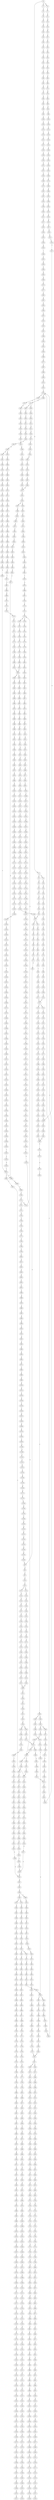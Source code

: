 strict digraph  {
	S0 -> S1 [ label = T ];
	S0 -> S2 [ label = G ];
	S0 -> S3 [ label = A ];
	S1 -> S4 [ label = T ];
	S2 -> S5 [ label = C ];
	S2 -> S6 [ label = T ];
	S3 -> S7 [ label = T ];
	S4 -> S8 [ label = G ];
	S5 -> S9 [ label = G ];
	S6 -> S10 [ label = G ];
	S7 -> S11 [ label = G ];
	S8 -> S12 [ label = G ];
	S9 -> S13 [ label = C ];
	S10 -> S14 [ label = G ];
	S11 -> S15 [ label = G ];
	S12 -> S16 [ label = A ];
	S13 -> S17 [ label = A ];
	S14 -> S18 [ label = C ];
	S15 -> S19 [ label = C ];
	S16 -> S20 [ label = G ];
	S17 -> S21 [ label = G ];
	S18 -> S22 [ label = G ];
	S19 -> S23 [ label = G ];
	S20 -> S24 [ label = A ];
	S21 -> S25 [ label = C ];
	S22 -> S26 [ label = T ];
	S23 -> S27 [ label = C ];
	S24 -> S28 [ label = C ];
	S25 -> S29 [ label = C ];
	S26 -> S30 [ label = C ];
	S27 -> S31 [ label = C ];
	S28 -> S32 [ label = C ];
	S29 -> S33 [ label = G ];
	S30 -> S34 [ label = C ];
	S31 -> S35 [ label = C ];
	S32 -> S36 [ label = C ];
	S33 -> S37 [ label = G ];
	S34 -> S38 [ label = C ];
	S35 -> S39 [ label = C ];
	S36 -> S40 [ label = C ];
	S37 -> S41 [ label = C ];
	S37 -> S42 [ label = T ];
	S38 -> S43 [ label = C ];
	S39 -> S44 [ label = C ];
	S40 -> S45 [ label = C ];
	S41 -> S46 [ label = A ];
	S42 -> S47 [ label = G ];
	S43 -> S48 [ label = A ];
	S44 -> S49 [ label = A ];
	S45 -> S50 [ label = C ];
	S46 -> S51 [ label = C ];
	S47 -> S52 [ label = G ];
	S48 -> S53 [ label = C ];
	S49 -> S54 [ label = C ];
	S50 -> S55 [ label = T ];
	S51 -> S56 [ label = T ];
	S52 -> S57 [ label = A ];
	S53 -> S58 [ label = T ];
	S54 -> S59 [ label = T ];
	S55 -> S60 [ label = T ];
	S56 -> S61 [ label = T ];
	S57 -> S62 [ label = A ];
	S58 -> S63 [ label = T ];
	S59 -> S64 [ label = T ];
	S60 -> S65 [ label = C ];
	S61 -> S66 [ label = C ];
	S62 -> S67 [ label = G ];
	S63 -> S68 [ label = G ];
	S64 -> S69 [ label = T ];
	S65 -> S70 [ label = A ];
	S66 -> S71 [ label = A ];
	S67 -> S72 [ label = A ];
	S68 -> S73 [ label = A ];
	S69 -> S74 [ label = A ];
	S70 -> S75 [ label = G ];
	S71 -> S76 [ label = G ];
	S72 -> S77 [ label = A ];
	S73 -> S78 [ label = G ];
	S74 -> S79 [ label = G ];
	S75 -> S80 [ label = A ];
	S76 -> S81 [ label = C ];
	S77 -> S82 [ label = C ];
	S78 -> S83 [ label = C ];
	S79 -> S84 [ label = C ];
	S80 -> S85 [ label = G ];
	S81 -> S86 [ label = C ];
	S82 -> S87 [ label = G ];
	S83 -> S88 [ label = C ];
	S84 -> S89 [ label = C ];
	S85 -> S90 [ label = G ];
	S86 -> S91 [ label = G ];
	S87 -> S92 [ label = G ];
	S88 -> S93 [ label = G ];
	S89 -> S94 [ label = G ];
	S90 -> S95 [ label = T ];
	S91 -> S96 [ label = C ];
	S92 -> S97 [ label = C ];
	S93 -> S98 [ label = C ];
	S94 -> S99 [ label = T ];
	S95 -> S100 [ label = C ];
	S96 -> S101 [ label = C ];
	S97 -> S102 [ label = A ];
	S98 -> S103 [ label = C ];
	S99 -> S104 [ label = C ];
	S100 -> S105 [ label = C ];
	S101 -> S106 [ label = C ];
	S102 -> S107 [ label = C ];
	S103 -> S108 [ label = C ];
	S104 -> S109 [ label = C ];
	S105 -> S110 [ label = C ];
	S106 -> S111 [ label = C ];
	S107 -> S112 [ label = C ];
	S107 -> S113 [ label = T ];
	S108 -> S114 [ label = C ];
	S109 -> S115 [ label = C ];
	S110 -> S116 [ label = T ];
	S111 -> S117 [ label = T ];
	S112 -> S118 [ label = G ];
	S113 -> S119 [ label = G ];
	S114 -> S117 [ label = T ];
	S115 -> S120 [ label = A ];
	S116 -> S121 [ label = T ];
	S117 -> S122 [ label = T ];
	S117 -> S123 [ label = C ];
	S118 -> S124 [ label = G ];
	S119 -> S125 [ label = G ];
	S120 -> S126 [ label = C ];
	S121 -> S127 [ label = C ];
	S122 -> S128 [ label = C ];
	S123 -> S129 [ label = C ];
	S124 -> S130 [ label = G ];
	S125 -> S131 [ label = G ];
	S126 -> S132 [ label = C ];
	S127 -> S133 [ label = T ];
	S128 -> S134 [ label = A ];
	S129 -> S135 [ label = A ];
	S130 -> S136 [ label = A ];
	S131 -> S137 [ label = A ];
	S132 -> S138 [ label = A ];
	S133 -> S139 [ label = C ];
	S134 -> S140 [ label = C ];
	S135 -> S141 [ label = C ];
	S136 -> S142 [ label = A ];
	S137 -> S143 [ label = A ];
	S138 -> S144 [ label = C ];
	S139 -> S145 [ label = G ];
	S140 -> S146 [ label = G ];
	S141 -> S147 [ label = C ];
	S142 -> S148 [ label = T ];
	S143 -> S149 [ label = C ];
	S144 -> S150 [ label = C ];
	S145 -> S151 [ label = T ];
	S146 -> S152 [ label = C ];
	S147 -> S153 [ label = C ];
	S148 -> S154 [ label = T ];
	S149 -> S155 [ label = T ];
	S150 -> S156 [ label = G ];
	S151 -> S157 [ label = A ];
	S152 -> S158 [ label = T ];
	S153 -> S159 [ label = G ];
	S154 -> S160 [ label = G ];
	S155 -> S161 [ label = G ];
	S156 -> S162 [ label = A ];
	S157 -> S163 [ label = C ];
	S158 -> S164 [ label = C ];
	S159 -> S165 [ label = C ];
	S160 -> S166 [ label = A ];
	S161 -> S167 [ label = G ];
	S162 -> S168 [ label = T ];
	S163 -> S169 [ label = G ];
	S164 -> S170 [ label = C ];
	S165 -> S171 [ label = C ];
	S166 -> S172 [ label = A ];
	S167 -> S173 [ label = A ];
	S168 -> S174 [ label = C ];
	S169 -> S175 [ label = G ];
	S170 -> S176 [ label = G ];
	S171 -> S177 [ label = G ];
	S172 -> S178 [ label = C ];
	S173 -> S179 [ label = C ];
	S174 -> S180 [ label = G ];
	S175 -> S181 [ label = C ];
	S176 -> S182 [ label = G ];
	S177 -> S183 [ label = G ];
	S178 -> S184 [ label = C ];
	S179 -> S185 [ label = C ];
	S180 -> S186 [ label = G ];
	S181 -> S187 [ label = T ];
	S182 -> S188 [ label = T ];
	S183 -> S189 [ label = T ];
	S184 -> S190 [ label = C ];
	S185 -> S191 [ label = C ];
	S186 -> S192 [ label = T ];
	S187 -> S193 [ label = A ];
	S188 -> S194 [ label = T ];
	S189 -> S195 [ label = C ];
	S190 -> S196 [ label = G ];
	S191 -> S197 [ label = G ];
	S192 -> S198 [ label = T ];
	S193 -> S199 [ label = C ];
	S194 -> S200 [ label = G ];
	S195 -> S201 [ label = C ];
	S196 -> S202 [ label = T ];
	S197 -> S203 [ label = T ];
	S198 -> S204 [ label = C ];
	S199 -> S205 [ label = T ];
	S200 -> S206 [ label = C ];
	S201 -> S207 [ label = C ];
	S202 -> S208 [ label = C ];
	S203 -> S209 [ label = C ];
	S204 -> S210 [ label = C ];
	S205 -> S211 [ label = G ];
	S206 -> S212 [ label = A ];
	S207 -> S213 [ label = A ];
	S208 -> S214 [ label = T ];
	S209 -> S215 [ label = T ];
	S210 -> S216 [ label = A ];
	S211 -> S217 [ label = G ];
	S212 -> S218 [ label = C ];
	S213 -> S219 [ label = G ];
	S214 -> S220 [ label = C ];
	S215 -> S221 [ label = C ];
	S216 -> S222 [ label = G ];
	S217 -> S223 [ label = T ];
	S218 -> S224 [ label = T ];
	S219 -> S225 [ label = T ];
	S220 -> S226 [ label = G ];
	S221 -> S226 [ label = G ];
	S222 -> S227 [ label = T ];
	S223 -> S228 [ label = G ];
	S224 -> S229 [ label = G ];
	S225 -> S230 [ label = G ];
	S226 -> S231 [ label = G ];
	S227 -> S232 [ label = G ];
	S228 -> S233 [ label = C ];
	S229 -> S234 [ label = G ];
	S230 -> S235 [ label = G ];
	S231 -> S236 [ label = C ];
	S232 -> S237 [ label = G ];
	S233 -> S238 [ label = T ];
	S234 -> S239 [ label = T ];
	S235 -> S240 [ label = T ];
	S236 -> S241 [ label = A ];
	S237 -> S242 [ label = T ];
	S238 -> S243 [ label = A ];
	S239 -> S244 [ label = C ];
	S240 -> S245 [ label = C ];
	S241 -> S246 [ label = C ];
	S242 -> S247 [ label = C ];
	S243 -> S248 [ label = C ];
	S244 -> S249 [ label = G ];
	S245 -> S250 [ label = G ];
	S246 -> S251 [ label = C ];
	S247 -> S250 [ label = G ];
	S248 -> S252 [ label = T ];
	S249 -> S253 [ label = T ];
	S250 -> S254 [ label = T ];
	S251 -> S255 [ label = G ];
	S252 -> S256 [ label = G ];
	S253 -> S257 [ label = C ];
	S254 -> S258 [ label = C ];
	S255 -> S259 [ label = A ];
	S256 -> S260 [ label = T ];
	S257 -> S261 [ label = C ];
	S258 -> S262 [ label = C ];
	S259 -> S263 [ label = G ];
	S259 -> S264 [ label = A ];
	S260 -> S265 [ label = A ];
	S261 -> S266 [ label = G ];
	S262 -> S266 [ label = G ];
	S263 -> S267 [ label = T ];
	S264 -> S268 [ label = T ];
	S265 -> S269 [ label = A ];
	S266 -> S270 [ label = T ];
	S267 -> S271 [ label = C ];
	S268 -> S272 [ label = G ];
	S269 -> S273 [ label = C ];
	S270 -> S274 [ label = C ];
	S271 -> S275 [ label = C ];
	S272 -> S276 [ label = T ];
	S273 -> S277 [ label = A ];
	S274 -> S278 [ label = A ];
	S275 -> S279 [ label = A ];
	S275 -> S280 [ label = T ];
	S276 -> S281 [ label = A ];
	S277 -> S282 [ label = C ];
	S278 -> S283 [ label = C ];
	S279 -> S284 [ label = G ];
	S280 -> S285 [ label = C ];
	S281 -> S286 [ label = G ];
	S282 -> S287 [ label = A ];
	S283 -> S288 [ label = C ];
	S284 -> S289 [ label = T ];
	S284 -> S290 [ label = C ];
	S285 -> S291 [ label = G ];
	S286 -> S292 [ label = T ];
	S287 -> S293 [ label = C ];
	S288 -> S294 [ label = C ];
	S288 -> S295 [ label = G ];
	S289 -> S296 [ label = A ];
	S290 -> S297 [ label = T ];
	S291 -> S298 [ label = A ];
	S292 -> S299 [ label = T ];
	S293 -> S300 [ label = G ];
	S294 -> S301 [ label = T ];
	S295 -> S302 [ label = A ];
	S296 -> S303 [ label = G ];
	S297 -> S304 [ label = T ];
	S298 -> S305 [ label = A ];
	S299 -> S306 [ label = T ];
	S300 -> S307 [ label = C ];
	S301 -> S308 [ label = G ];
	S302 -> S309 [ label = A ];
	S302 -> S310 [ label = G ];
	S303 -> S311 [ label = G ];
	S304 -> S312 [ label = C ];
	S305 -> S313 [ label = C ];
	S306 -> S314 [ label = C ];
	S307 -> S315 [ label = T ];
	S308 -> S316 [ label = T ];
	S309 -> S317 [ label = T ];
	S310 -> S318 [ label = T ];
	S311 -> S319 [ label = G ];
	S312 -> S320 [ label = A ];
	S313 -> S321 [ label = T ];
	S314 -> S322 [ label = A ];
	S315 -> S323 [ label = C ];
	S316 -> S324 [ label = C ];
	S317 -> S325 [ label = C ];
	S318 -> S326 [ label = C ];
	S319 -> S327 [ label = T ];
	S320 -> S328 [ label = C ];
	S321 -> S329 [ label = T ];
	S322 -> S330 [ label = C ];
	S323 -> S331 [ label = C ];
	S324 -> S332 [ label = C ];
	S325 -> S333 [ label = C ];
	S326 -> S275 [ label = C ];
	S327 -> S334 [ label = C ];
	S328 -> S335 [ label = G ];
	S329 -> S336 [ label = C ];
	S330 -> S337 [ label = T ];
	S331 -> S338 [ label = T ];
	S332 -> S339 [ label = T ];
	S333 -> S340 [ label = T ];
	S334 -> S341 [ label = A ];
	S335 -> S342 [ label = C ];
	S336 -> S343 [ label = A ];
	S337 -> S344 [ label = C ];
	S338 -> S345 [ label = A ];
	S339 -> S346 [ label = T ];
	S340 -> S347 [ label = C ];
	S341 -> S348 [ label = C ];
	S342 -> S349 [ label = C ];
	S343 -> S350 [ label = A ];
	S344 -> S351 [ label = C ];
	S345 -> S352 [ label = G ];
	S346 -> S353 [ label = G ];
	S347 -> S354 [ label = G ];
	S348 -> S355 [ label = T ];
	S349 -> S356 [ label = C ];
	S350 -> S357 [ label = C ];
	S351 -> S358 [ label = T ];
	S352 -> S359 [ label = A ];
	S353 -> S360 [ label = A ];
	S353 -> S361 [ label = T ];
	S354 -> S362 [ label = A ];
	S355 -> S363 [ label = C ];
	S356 -> S364 [ label = T ];
	S357 -> S365 [ label = C ];
	S357 -> S366 [ label = T ];
	S358 -> S367 [ label = T ];
	S359 -> S368 [ label = A ];
	S360 -> S369 [ label = A ];
	S361 -> S370 [ label = A ];
	S362 -> S371 [ label = A ];
	S363 -> S372 [ label = G ];
	S364 -> S373 [ label = T ];
	S365 -> S374 [ label = G ];
	S366 -> S375 [ label = G ];
	S367 -> S376 [ label = T ];
	S368 -> S377 [ label = C ];
	S369 -> S378 [ label = C ];
	S370 -> S379 [ label = G ];
	S371 -> S380 [ label = C ];
	S372 -> S381 [ label = C ];
	S373 -> S382 [ label = C ];
	S374 -> S383 [ label = G ];
	S375 -> S384 [ label = G ];
	S375 -> S385 [ label = C ];
	S376 -> S386 [ label = C ];
	S377 -> S387 [ label = T ];
	S378 -> S388 [ label = T ];
	S379 -> S389 [ label = G ];
	S380 -> S321 [ label = T ];
	S381 -> S390 [ label = T ];
	S382 -> S391 [ label = A ];
	S383 -> S392 [ label = C ];
	S384 -> S393 [ label = C ];
	S385 -> S394 [ label = C ];
	S386 -> S395 [ label = A ];
	S387 -> S396 [ label = T ];
	S388 -> S397 [ label = T ];
	S389 -> S398 [ label = A ];
	S390 -> S399 [ label = T ];
	S391 -> S400 [ label = T ];
	S392 -> S401 [ label = C ];
	S393 -> S402 [ label = C ];
	S394 -> S403 [ label = C ];
	S395 -> S404 [ label = T ];
	S396 -> S405 [ label = C ];
	S397 -> S406 [ label = C ];
	S398 -> S407 [ label = G ];
	S399 -> S408 [ label = C ];
	S400 -> S409 [ label = C ];
	S401 -> S410 [ label = C ];
	S402 -> S411 [ label = C ];
	S403 -> S412 [ label = T ];
	S404 -> S413 [ label = C ];
	S405 -> S414 [ label = A ];
	S406 -> S415 [ label = A ];
	S407 -> S416 [ label = A ];
	S408 -> S417 [ label = A ];
	S409 -> S418 [ label = C ];
	S410 -> S419 [ label = A ];
	S411 -> S420 [ label = A ];
	S412 -> S421 [ label = A ];
	S413 -> S422 [ label = C ];
	S414 -> S423 [ label = A ];
	S415 -> S424 [ label = A ];
	S416 -> S425 [ label = G ];
	S417 -> S426 [ label = T ];
	S418 -> S427 [ label = A ];
	S419 -> S428 [ label = G ];
	S420 -> S429 [ label = G ];
	S421 -> S430 [ label = G ];
	S422 -> S431 [ label = A ];
	S423 -> S357 [ label = C ];
	S424 -> S357 [ label = C ];
	S425 -> S432 [ label = G ];
	S426 -> S433 [ label = C ];
	S427 -> S434 [ label = G ];
	S428 -> S435 [ label = T ];
	S429 -> S436 [ label = G ];
	S430 -> S437 [ label = G ];
	S431 -> S438 [ label = G ];
	S432 -> S439 [ label = T ];
	S433 -> S440 [ label = C ];
	S434 -> S441 [ label = A ];
	S435 -> S442 [ label = T ];
	S436 -> S443 [ label = T ];
	S437 -> S444 [ label = T ];
	S438 -> S441 [ label = A ];
	S439 -> S445 [ label = C ];
	S440 -> S446 [ label = A ];
	S441 -> S447 [ label = A ];
	S442 -> S448 [ label = G ];
	S443 -> S449 [ label = G ];
	S444 -> S450 [ label = G ];
	S445 -> S451 [ label = C ];
	S446 -> S434 [ label = G ];
	S447 -> S452 [ label = C ];
	S448 -> S453 [ label = T ];
	S449 -> S454 [ label = C ];
	S449 -> S455 [ label = G ];
	S450 -> S456 [ label = T ];
	S451 -> S457 [ label = C ];
	S452 -> S458 [ label = C ];
	S453 -> S459 [ label = G ];
	S454 -> S460 [ label = G ];
	S455 -> S461 [ label = G ];
	S456 -> S462 [ label = G ];
	S457 -> S463 [ label = A ];
	S457 -> S464 [ label = G ];
	S458 -> S465 [ label = A ];
	S458 -> S466 [ label = G ];
	S459 -> S467 [ label = C ];
	S460 -> S468 [ label = C ];
	S461 -> S469 [ label = C ];
	S462 -> S470 [ label = C ];
	S463 -> S471 [ label = G ];
	S464 -> S472 [ label = G ];
	S465 -> S473 [ label = G ];
	S465 -> S474 [ label = C ];
	S466 -> S475 [ label = G ];
	S467 -> S476 [ label = G ];
	S468 -> S477 [ label = G ];
	S469 -> S478 [ label = T ];
	S470 -> S479 [ label = G ];
	S471 -> S480 [ label = A ];
	S472 -> S481 [ label = A ];
	S473 -> S482 [ label = A ];
	S474 -> S483 [ label = C ];
	S475 -> S484 [ label = A ];
	S476 -> S485 [ label = T ];
	S477 -> S486 [ label = T ];
	S478 -> S487 [ label = T ];
	S479 -> S488 [ label = T ];
	S480 -> S489 [ label = G ];
	S481 -> S490 [ label = G ];
	S482 -> S491 [ label = C ];
	S483 -> S492 [ label = A ];
	S484 -> S493 [ label = C ];
	S485 -> S494 [ label = C ];
	S486 -> S495 [ label = C ];
	S487 -> S496 [ label = C ];
	S488 -> S497 [ label = C ];
	S489 -> S498 [ label = C ];
	S490 -> S499 [ label = G ];
	S491 -> S500 [ label = T ];
	S492 -> S501 [ label = C ];
	S493 -> S502 [ label = G ];
	S494 -> S503 [ label = G ];
	S495 -> S504 [ label = G ];
	S496 -> S505 [ label = G ];
	S497 -> S506 [ label = G ];
	S498 -> S507 [ label = C ];
	S499 -> S508 [ label = C ];
	S500 -> S509 [ label = C ];
	S501 -> S510 [ label = C ];
	S502 -> S511 [ label = C ];
	S503 -> S512 [ label = A ];
	S504 -> S513 [ label = T ];
	S505 -> S514 [ label = A ];
	S506 -> S512 [ label = A ];
	S507 -> S515 [ label = A ];
	S508 -> S516 [ label = G ];
	S509 -> S517 [ label = C ];
	S510 -> S518 [ label = C ];
	S511 -> S519 [ label = C ];
	S512 -> S520 [ label = A ];
	S513 -> S521 [ label = G ];
	S514 -> S522 [ label = A ];
	S515 -> S523 [ label = C ];
	S516 -> S524 [ label = T ];
	S517 -> S525 [ label = C ];
	S518 -> S526 [ label = C ];
	S519 -> S527 [ label = C ];
	S520 -> S528 [ label = C ];
	S521 -> S529 [ label = C ];
	S522 -> S530 [ label = C ];
	S523 -> S531 [ label = G ];
	S524 -> S532 [ label = G ];
	S525 -> S533 [ label = A ];
	S526 -> S534 [ label = T ];
	S527 -> S535 [ label = A ];
	S528 -> S536 [ label = C ];
	S528 -> S537 [ label = A ];
	S529 -> S538 [ label = A ];
	S530 -> S539 [ label = A ];
	S531 -> S540 [ label = G ];
	S532 -> S541 [ label = G ];
	S533 -> S542 [ label = T ];
	S534 -> S543 [ label = T ];
	S535 -> S544 [ label = T ];
	S536 -> S545 [ label = T ];
	S537 -> S546 [ label = C ];
	S538 -> S547 [ label = T ];
	S539 -> S548 [ label = C ];
	S540 -> S549 [ label = T ];
	S541 -> S550 [ label = T ];
	S542 -> S551 [ label = C ];
	S543 -> S552 [ label = C ];
	S544 -> S553 [ label = C ];
	S545 -> S554 [ label = T ];
	S546 -> S555 [ label = C ];
	S547 -> S556 [ label = C ];
	S548 -> S557 [ label = G ];
	S549 -> S558 [ label = T ];
	S550 -> S559 [ label = A ];
	S551 -> S560 [ label = T ];
	S552 -> S561 [ label = C ];
	S552 -> S562 [ label = G ];
	S553 -> S563 [ label = G ];
	S554 -> S564 [ label = C ];
	S555 -> S565 [ label = C ];
	S556 -> S566 [ label = C ];
	S557 -> S567 [ label = C ];
	S558 -> S568 [ label = A ];
	S559 -> S569 [ label = T ];
	S560 -> S570 [ label = G ];
	S561 -> S571 [ label = T ];
	S562 -> S572 [ label = A ];
	S563 -> S573 [ label = T ];
	S564 -> S574 [ label = G ];
	S565 -> S575 [ label = G ];
	S566 -> S576 [ label = G ];
	S567 -> S577 [ label = G ];
	S568 -> S578 [ label = C ];
	S569 -> S579 [ label = G ];
	S570 -> S580 [ label = C ];
	S571 -> S581 [ label = G ];
	S572 -> S582 [ label = T ];
	S573 -> S583 [ label = C ];
	S574 -> S584 [ label = T ];
	S575 -> S585 [ label = T ];
	S576 -> S586 [ label = C ];
	S577 -> S587 [ label = C ];
	S578 -> S588 [ label = T ];
	S579 -> S589 [ label = A ];
	S580 -> S590 [ label = C ];
	S581 -> S591 [ label = T ];
	S582 -> S592 [ label = C ];
	S583 -> S593 [ label = C ];
	S584 -> S594 [ label = A ];
	S585 -> S595 [ label = A ];
	S586 -> S596 [ label = A ];
	S587 -> S597 [ label = A ];
	S588 -> S598 [ label = G ];
	S589 -> S599 [ label = G ];
	S590 -> S600 [ label = A ];
	S591 -> S601 [ label = C ];
	S592 -> S602 [ label = G ];
	S593 -> S603 [ label = T ];
	S594 -> S604 [ label = C ];
	S595 -> S605 [ label = C ];
	S596 -> S606 [ label = C ];
	S597 -> S607 [ label = C ];
	S598 -> S608 [ label = C ];
	S599 -> S609 [ label = C ];
	S600 -> S610 [ label = G ];
	S601 -> S611 [ label = C ];
	S602 -> S612 [ label = T ];
	S603 -> S613 [ label = C ];
	S604 -> S614 [ label = T ];
	S605 -> S615 [ label = G ];
	S606 -> S616 [ label = G ];
	S607 -> S617 [ label = G ];
	S608 -> S618 [ label = A ];
	S609 -> S619 [ label = G ];
	S610 -> S620 [ label = T ];
	S611 -> S621 [ label = T ];
	S612 -> S622 [ label = T ];
	S613 -> S623 [ label = T ];
	S614 -> S624 [ label = T ];
	S615 -> S625 [ label = T ];
	S616 -> S626 [ label = T ];
	S617 -> S627 [ label = T ];
	S618 -> S628 [ label = G ];
	S619 -> S629 [ label = G ];
	S620 -> S630 [ label = C ];
	S621 -> S631 [ label = T ];
	S622 -> S632 [ label = T ];
	S623 -> S633 [ label = T ];
	S624 -> S634 [ label = C ];
	S625 -> S635 [ label = C ];
	S626 -> S636 [ label = C ];
	S627 -> S637 [ label = C ];
	S628 -> S638 [ label = A ];
	S629 -> S639 [ label = T ];
	S630 -> S640 [ label = G ];
	S631 -> S353 [ label = G ];
	S632 -> S641 [ label = G ];
	S633 -> S642 [ label = C ];
	S634 -> S643 [ label = A ];
	S635 -> S644 [ label = C ];
	S636 -> S645 [ label = G ];
	S637 -> S646 [ label = C ];
	S638 -> S647 [ label = C ];
	S639 -> S648 [ label = C ];
	S640 -> S649 [ label = T ];
	S641 -> S650 [ label = T ];
	S642 -> S651 [ label = T ];
	S643 -> S652 [ label = A ];
	S644 -> S653 [ label = A ];
	S645 -> S654 [ label = A ];
	S646 -> S655 [ label = A ];
	S647 -> S656 [ label = G ];
	S648 -> S657 [ label = G ];
	S649 -> S658 [ label = A ];
	S650 -> S659 [ label = A ];
	S651 -> S660 [ label = C ];
	S652 -> S661 [ label = G ];
	S653 -> S662 [ label = G ];
	S654 -> S663 [ label = G ];
	S655 -> S664 [ label = G ];
	S656 -> S665 [ label = G ];
	S657 -> S666 [ label = C ];
	S658 -> S667 [ label = A ];
	S659 -> S668 [ label = G ];
	S660 -> S669 [ label = G ];
	S661 -> S670 [ label = C ];
	S662 -> S671 [ label = C ];
	S663 -> S672 [ label = C ];
	S664 -> S673 [ label = C ];
	S665 -> S674 [ label = A ];
	S666 -> S675 [ label = A ];
	S667 -> S676 [ label = G ];
	S668 -> S677 [ label = G ];
	S669 -> S678 [ label = G ];
	S670 -> S679 [ label = G ];
	S671 -> S680 [ label = G ];
	S672 -> S681 [ label = G ];
	S673 -> S682 [ label = T ];
	S673 -> S680 [ label = G ];
	S674 -> S683 [ label = C ];
	S675 -> S684 [ label = C ];
	S676 -> S685 [ label = A ];
	S677 -> S686 [ label = A ];
	S678 -> S687 [ label = A ];
	S679 -> S688 [ label = A ];
	S680 -> S689 [ label = A ];
	S681 -> S690 [ label = A ];
	S682 -> S691 [ label = T ];
	S683 -> S692 [ label = A ];
	S684 -> S693 [ label = G ];
	S685 -> S694 [ label = C ];
	S686 -> S695 [ label = A ];
	S687 -> S696 [ label = G ];
	S688 -> S697 [ label = G ];
	S689 -> S698 [ label = G ];
	S690 -> S699 [ label = G ];
	S691 -> S312 [ label = C ];
	S692 -> S700 [ label = C ];
	S693 -> S701 [ label = C ];
	S694 -> S702 [ label = G ];
	S695 -> S703 [ label = A ];
	S696 -> S704 [ label = A ];
	S697 -> S705 [ label = T ];
	S698 -> S706 [ label = T ];
	S699 -> S707 [ label = T ];
	S700 -> S708 [ label = A ];
	S701 -> S709 [ label = G ];
	S702 -> S710 [ label = G ];
	S703 -> S711 [ label = G ];
	S704 -> S712 [ label = G ];
	S705 -> S713 [ label = C ];
	S706 -> S714 [ label = C ];
	S707 -> S715 [ label = C ];
	S708 -> S716 [ label = C ];
	S709 -> S717 [ label = C ];
	S710 -> S718 [ label = C ];
	S711 -> S719 [ label = G ];
	S712 -> S720 [ label = G ];
	S713 -> S721 [ label = C ];
	S714 -> S722 [ label = C ];
	S714 -> S723 [ label = T ];
	S715 -> S724 [ label = G ];
	S716 -> S725 [ label = C ];
	S717 -> S726 [ label = G ];
	S718 -> S727 [ label = T ];
	S719 -> S728 [ label = T ];
	S720 -> S729 [ label = T ];
	S721 -> S730 [ label = C ];
	S722 -> S730 [ label = C ];
	S723 -> S731 [ label = C ];
	S724 -> S732 [ label = A ];
	S725 -> S733 [ label = T ];
	S726 -> S734 [ label = G ];
	S727 -> S735 [ label = C ];
	S728 -> S736 [ label = C ];
	S729 -> S737 [ label = C ];
	S730 -> S738 [ label = T ];
	S730 -> S739 [ label = G ];
	S731 -> S740 [ label = G ];
	S732 -> S741 [ label = A ];
	S733 -> S742 [ label = C ];
	S734 -> S743 [ label = C ];
	S735 -> S744 [ label = T ];
	S736 -> S745 [ label = C ];
	S737 -> S451 [ label = C ];
	S738 -> S746 [ label = C ];
	S739 -> S747 [ label = C ];
	S740 -> S748 [ label = T ];
	S741 -> S749 [ label = C ];
	S742 -> S750 [ label = T ];
	S743 -> S751 [ label = T ];
	S744 -> S752 [ label = C ];
	S745 -> S753 [ label = C ];
	S746 -> S754 [ label = C ];
	S747 -> S755 [ label = C ];
	S748 -> S756 [ label = C ];
	S749 -> S757 [ label = C ];
	S750 -> S758 [ label = A ];
	S751 -> S759 [ label = G ];
	S752 -> S760 [ label = G ];
	S753 -> S761 [ label = G ];
	S754 -> S762 [ label = G ];
	S755 -> S763 [ label = T ];
	S756 -> S764 [ label = T ];
	S757 -> S765 [ label = T ];
	S758 -> S766 [ label = G ];
	S759 -> S767 [ label = G ];
	S760 -> S768 [ label = A ];
	S761 -> S769 [ label = A ];
	S762 -> S770 [ label = G ];
	S763 -> S771 [ label = G ];
	S764 -> S772 [ label = G ];
	S765 -> S773 [ label = G ];
	S766 -> S774 [ label = A ];
	S767 -> S775 [ label = A ];
	S768 -> S776 [ label = A ];
	S769 -> S777 [ label = A ];
	S770 -> S778 [ label = T ];
	S771 -> S779 [ label = T ];
	S772 -> S780 [ label = T ];
	S773 -> S781 [ label = T ];
	S774 -> S782 [ label = A ];
	S775 -> S783 [ label = A ];
	S776 -> S784 [ label = G ];
	S777 -> S785 [ label = G ];
	S778 -> S786 [ label = C ];
	S779 -> S787 [ label = C ];
	S780 -> S788 [ label = T ];
	S781 -> S789 [ label = C ];
	S782 -> S790 [ label = C ];
	S783 -> S791 [ label = T ];
	S784 -> S792 [ label = T ];
	S785 -> S793 [ label = T ];
	S786 -> S794 [ label = T ];
	S787 -> S795 [ label = G ];
	S788 -> S796 [ label = C ];
	S789 -> S797 [ label = G ];
	S790 -> S798 [ label = G ];
	S791 -> S799 [ label = G ];
	S792 -> S800 [ label = C ];
	S793 -> S801 [ label = C ];
	S794 -> S802 [ label = G ];
	S795 -> S803 [ label = C ];
	S796 -> S804 [ label = C ];
	S797 -> S805 [ label = C ];
	S798 -> S806 [ label = A ];
	S799 -> S807 [ label = G ];
	S800 -> S808 [ label = G ];
	S801 -> S809 [ label = G ];
	S802 -> S810 [ label = G ];
	S803 -> S811 [ label = G ];
	S804 -> S812 [ label = G ];
	S805 -> S813 [ label = G ];
	S806 -> S814 [ label = G ];
	S807 -> S815 [ label = G ];
	S808 -> S816 [ label = C ];
	S809 -> S817 [ label = A ];
	S810 -> S818 [ label = A ];
	S811 -> S819 [ label = C ];
	S812 -> S820 [ label = T ];
	S813 -> S819 [ label = C ];
	S814 -> S821 [ label = G ];
	S815 -> S822 [ label = G ];
	S816 -> S823 [ label = G ];
	S817 -> S824 [ label = G ];
	S818 -> S825 [ label = G ];
	S819 -> S826 [ label = G ];
	S819 -> S827 [ label = A ];
	S820 -> S828 [ label = G ];
	S821 -> S829 [ label = T ];
	S822 -> S830 [ label = T ];
	S823 -> S831 [ label = G ];
	S824 -> S832 [ label = G ];
	S825 -> S833 [ label = G ];
	S826 -> S834 [ label = A ];
	S827 -> S835 [ label = A ];
	S828 -> S836 [ label = G ];
	S829 -> S837 [ label = G ];
	S830 -> S838 [ label = C ];
	S831 -> S839 [ label = C ];
	S832 -> S840 [ label = T ];
	S833 -> S841 [ label = G ];
	S834 -> S842 [ label = G ];
	S835 -> S843 [ label = C ];
	S836 -> S844 [ label = C ];
	S837 -> S845 [ label = T ];
	S838 -> S846 [ label = C ];
	S839 -> S847 [ label = T ];
	S840 -> S848 [ label = A ];
	S841 -> S849 [ label = T ];
	S842 -> S850 [ label = C ];
	S843 -> S851 [ label = C ];
	S844 -> S852 [ label = C ];
	S845 -> S853 [ label = C ];
	S846 -> S854 [ label = G ];
	S847 -> S855 [ label = A ];
	S848 -> S856 [ label = T ];
	S849 -> S857 [ label = G ];
	S850 -> S858 [ label = A ];
	S851 -> S859 [ label = C ];
	S852 -> S860 [ label = C ];
	S853 -> S861 [ label = C ];
	S854 -> S862 [ label = C ];
	S855 -> S863 [ label = T ];
	S856 -> S864 [ label = A ];
	S857 -> S865 [ label = T ];
	S858 -> S866 [ label = G ];
	S859 -> S867 [ label = G ];
	S860 -> S868 [ label = G ];
	S861 -> S869 [ label = C ];
	S862 -> S870 [ label = C ];
	S863 -> S871 [ label = A ];
	S864 -> S872 [ label = A ];
	S865 -> S873 [ label = T ];
	S866 -> S874 [ label = T ];
	S867 -> S875 [ label = T ];
	S868 -> S876 [ label = T ];
	S869 -> S877 [ label = T ];
	S870 -> S878 [ label = G ];
	S871 -> S879 [ label = G ];
	S872 -> S880 [ label = G ];
	S873 -> S881 [ label = C ];
	S874 -> S882 [ label = G ];
	S875 -> S883 [ label = A ];
	S876 -> S884 [ label = C ];
	S877 -> S885 [ label = G ];
	S878 -> S886 [ label = G ];
	S879 -> S887 [ label = T ];
	S880 -> S888 [ label = T ];
	S881 -> S889 [ label = C ];
	S882 -> S890 [ label = C ];
	S883 -> S891 [ label = C ];
	S884 -> S892 [ label = C ];
	S885 -> S893 [ label = T ];
	S886 -> S894 [ label = A ];
	S887 -> S895 [ label = A ];
	S888 -> S896 [ label = C ];
	S889 -> S897 [ label = A ];
	S890 -> S898 [ label = A ];
	S891 -> S899 [ label = A ];
	S892 -> S900 [ label = A ];
	S893 -> S901 [ label = C ];
	S894 -> S902 [ label = A ];
	S895 -> S903 [ label = G ];
	S896 -> S904 [ label = G ];
	S897 -> S905 [ label = G ];
	S898 -> S906 [ label = A ];
	S899 -> S907 [ label = G ];
	S900 -> S908 [ label = G ];
	S901 -> S909 [ label = C ];
	S902 -> S910 [ label = C ];
	S903 -> S911 [ label = C ];
	S904 -> S912 [ label = T ];
	S905 -> S913 [ label = C ];
	S906 -> S914 [ label = C ];
	S907 -> S915 [ label = C ];
	S908 -> S916 [ label = T ];
	S909 -> S917 [ label = T ];
	S910 -> S918 [ label = T ];
	S911 -> S919 [ label = C ];
	S912 -> S920 [ label = G ];
	S913 -> S921 [ label = A ];
	S914 -> S922 [ label = A ];
	S915 -> S923 [ label = A ];
	S916 -> S924 [ label = A ];
	S917 -> S925 [ label = A ];
	S918 -> S926 [ label = G ];
	S919 -> S927 [ label = G ];
	S920 -> S928 [ label = G ];
	S921 -> S929 [ label = G ];
	S922 -> S930 [ label = G ];
	S923 -> S931 [ label = G ];
	S924 -> S932 [ label = G ];
	S925 -> S933 [ label = C ];
	S926 -> S934 [ label = C ];
	S927 -> S935 [ label = A ];
	S928 -> S936 [ label = T ];
	S929 -> S937 [ label = A ];
	S930 -> S938 [ label = C ];
	S931 -> S939 [ label = G ];
	S932 -> S940 [ label = C ];
	S933 -> S941 [ label = T ];
	S934 -> S942 [ label = A ];
	S935 -> S943 [ label = A ];
	S936 -> S944 [ label = A ];
	S937 -> S945 [ label = T ];
	S938 -> S946 [ label = T ];
	S939 -> S947 [ label = T ];
	S940 -> S948 [ label = T ];
	S941 -> S949 [ label = A ];
	S942 -> S950 [ label = A ];
	S943 -> S951 [ label = A ];
	S944 -> S952 [ label = C ];
	S945 -> S953 [ label = A ];
	S946 -> S954 [ label = A ];
	S947 -> S955 [ label = G ];
	S948 -> S956 [ label = C ];
	S949 -> S957 [ label = C ];
	S950 -> S958 [ label = C ];
	S951 -> S959 [ label = C ];
	S952 -> S960 [ label = C ];
	S953 -> S961 [ label = A ];
	S954 -> S962 [ label = C ];
	S955 -> S963 [ label = C ];
	S956 -> S964 [ label = C ];
	S957 -> S965 [ label = C ];
	S958 -> S966 [ label = C ];
	S959 -> S967 [ label = C ];
	S960 -> S968 [ label = G ];
	S961 -> S969 [ label = A ];
	S962 -> S970 [ label = G ];
	S963 -> S971 [ label = A ];
	S964 -> S972 [ label = A ];
	S965 -> S973 [ label = A ];
	S966 -> S974 [ label = A ];
	S967 -> S975 [ label = C ];
	S968 -> S976 [ label = G ];
	S969 -> S977 [ label = A ];
	S970 -> S978 [ label = A ];
	S971 -> S979 [ label = C ];
	S972 -> S980 [ label = C ];
	S973 -> S981 [ label = G ];
	S974 -> S982 [ label = G ];
	S975 -> S983 [ label = C ];
	S976 -> S984 [ label = T ];
	S977 -> S985 [ label = A ];
	S978 -> S986 [ label = G ];
	S979 -> S987 [ label = G ];
	S980 -> S988 [ label = C ];
	S981 -> S989 [ label = G ];
	S982 -> S990 [ label = A ];
	S983 -> S991 [ label = G ];
	S984 -> S992 [ label = G ];
	S985 -> S993 [ label = C ];
	S986 -> S994 [ label = A ];
	S987 -> S995 [ label = C ];
	S988 -> S996 [ label = G ];
	S989 -> S997 [ label = A ];
	S990 -> S998 [ label = A ];
	S991 -> S999 [ label = A ];
	S992 -> S1000 [ label = G ];
	S993 -> S1001 [ label = T ];
	S994 -> S1002 [ label = A ];
	S995 -> S1003 [ label = G ];
	S996 -> S1004 [ label = G ];
	S997 -> S1005 [ label = G ];
	S998 -> S1006 [ label = C ];
	S999 -> S1007 [ label = C ];
	S1000 -> S1008 [ label = T ];
	S1001 -> S1009 [ label = T ];
	S1002 -> S1010 [ label = C ];
	S1003 -> S1011 [ label = G ];
	S1004 -> S1012 [ label = A ];
	S1005 -> S1013 [ label = A ];
	S1006 -> S1014 [ label = A ];
	S1007 -> S1015 [ label = T ];
	S1008 -> S1016 [ label = T ];
	S1009 -> S1017 [ label = T ];
	S1010 -> S1018 [ label = T ];
	S1011 -> S1019 [ label = T ];
	S1012 -> S1020 [ label = C ];
	S1013 -> S1021 [ label = G ];
	S1014 -> S1022 [ label = G ];
	S1015 -> S1023 [ label = A ];
	S1016 -> S1024 [ label = A ];
	S1017 -> S1025 [ label = G ];
	S1018 -> S1026 [ label = G ];
	S1019 -> S1027 [ label = G ];
	S1020 -> S1028 [ label = G ];
	S1021 -> S1029 [ label = T ];
	S1022 -> S1030 [ label = C ];
	S1023 -> S1031 [ label = G ];
	S1024 -> S1032 [ label = G ];
	S1025 -> S1033 [ label = C ];
	S1026 -> S1034 [ label = G ];
	S1027 -> S1035 [ label = C ];
	S1028 -> S1036 [ label = T ];
	S1029 -> S1037 [ label = C ];
	S1030 -> S1038 [ label = C ];
	S1031 -> S1039 [ label = A ];
	S1032 -> S1040 [ label = A ];
	S1033 -> S1041 [ label = C ];
	S1034 -> S1042 [ label = C ];
	S1035 -> S1043 [ label = C ];
	S1036 -> S1044 [ label = C ];
	S1037 -> S1045 [ label = A ];
	S1038 -> S1046 [ label = G ];
	S1039 -> S1047 [ label = A ];
	S1040 -> S1048 [ label = A ];
	S1041 -> S1049 [ label = G ];
	S1042 -> S1050 [ label = G ];
	S1043 -> S1051 [ label = G ];
	S1044 -> S1052 [ label = G ];
	S1045 -> S1053 [ label = G ];
	S1046 -> S1054 [ label = T ];
	S1047 -> S1055 [ label = T ];
	S1048 -> S1056 [ label = G ];
	S1049 -> S1057 [ label = T ];
	S1050 -> S1058 [ label = C ];
	S1051 -> S1059 [ label = C ];
	S1052 -> S1060 [ label = T ];
	S1053 -> S1061 [ label = G ];
	S1054 -> S1062 [ label = C ];
	S1055 -> S1063 [ label = C ];
	S1056 -> S1064 [ label = G ];
	S1057 -> S1065 [ label = A ];
	S1058 -> S1066 [ label = A ];
	S1059 -> S1067 [ label = A ];
	S1060 -> S1068 [ label = G ];
	S1061 -> S1069 [ label = A ];
	S1062 -> S1070 [ label = C ];
	S1063 -> S1071 [ label = G ];
	S1064 -> S1072 [ label = G ];
	S1065 -> S1073 [ label = G ];
	S1066 -> S1074 [ label = G ];
	S1067 -> S1075 [ label = A ];
	S1068 -> S1076 [ label = A ];
	S1069 -> S1077 [ label = C ];
	S1070 -> S1078 [ label = T ];
	S1071 -> S1079 [ label = G ];
	S1072 -> S1080 [ label = G ];
	S1073 -> S1081 [ label = C ];
	S1074 -> S1082 [ label = C ];
	S1075 -> S1083 [ label = C ];
	S1076 -> S1084 [ label = C ];
	S1077 -> S1085 [ label = C ];
	S1078 -> S1086 [ label = C ];
	S1079 -> S1087 [ label = G ];
	S1080 -> S1088 [ label = G ];
	S1081 -> S1089 [ label = C ];
	S1082 -> S1090 [ label = G ];
	S1083 -> S1091 [ label = C ];
	S1084 -> S1092 [ label = C ];
	S1085 -> S1093 [ label = A ];
	S1086 -> S1094 [ label = T ];
	S1087 -> S1095 [ label = T ];
	S1088 -> S1096 [ label = T ];
	S1089 -> S1097 [ label = G ];
	S1090 -> S1098 [ label = G ];
	S1091 -> S1099 [ label = A ];
	S1092 -> S1100 [ label = G ];
	S1093 -> S1101 [ label = G ];
	S1094 -> S1102 [ label = G ];
	S1095 -> S1103 [ label = A ];
	S1096 -> S1104 [ label = C ];
	S1097 -> S1105 [ label = G ];
	S1098 -> S1106 [ label = G ];
	S1099 -> S1107 [ label = G ];
	S1100 -> S1108 [ label = G ];
	S1101 -> S1109 [ label = T ];
	S1102 -> S1110 [ label = T ];
	S1103 -> S1111 [ label = T ];
	S1104 -> S1112 [ label = C ];
	S1105 -> S1113 [ label = T ];
	S1106 -> S1114 [ label = T ];
	S1107 -> S1115 [ label = T ];
	S1108 -> S1116 [ label = T ];
	S1109 -> S1117 [ label = C ];
	S1110 -> S1118 [ label = C ];
	S1111 -> S1119 [ label = C ];
	S1112 -> S1120 [ label = G ];
	S1113 -> S1121 [ label = G ];
	S1114 -> S1122 [ label = G ];
	S1115 -> S1123 [ label = C ];
	S1116 -> S1124 [ label = C ];
	S1117 -> S1125 [ label = T ];
	S1118 -> S1126 [ label = G ];
	S1119 -> S1127 [ label = C ];
	S1120 -> S1128 [ label = T ];
	S1121 -> S1129 [ label = A ];
	S1122 -> S1130 [ label = C ];
	S1123 -> S1131 [ label = G ];
	S1124 -> S1132 [ label = G ];
	S1125 -> S1133 [ label = C ];
	S1126 -> S1134 [ label = T ];
	S1127 -> S1135 [ label = C ];
	S1128 -> S1136 [ label = C ];
	S1129 -> S1137 [ label = C ];
	S1130 -> S1138 [ label = C ];
	S1131 -> S1139 [ label = C ];
	S1132 -> S1140 [ label = C ];
	S1133 -> S1141 [ label = T ];
	S1134 -> S1142 [ label = G ];
	S1135 -> S1143 [ label = G ];
	S1136 -> S1144 [ label = G ];
	S1137 -> S1145 [ label = G ];
	S1138 -> S1146 [ label = G ];
	S1139 -> S1147 [ label = G ];
	S1140 -> S1148 [ label = G ];
	S1141 -> S1149 [ label = G ];
	S1142 -> S1150 [ label = G ];
	S1143 -> S1151 [ label = A ];
	S1144 -> S1152 [ label = G ];
	S1145 -> S1153 [ label = T ];
	S1146 -> S1154 [ label = C ];
	S1147 -> S1155 [ label = C ];
	S1148 -> S1156 [ label = T ];
	S1149 -> S1157 [ label = T ];
	S1150 -> S1158 [ label = T ];
	S1151 -> S1159 [ label = A ];
	S1152 -> S1160 [ label = A ];
	S1153 -> S1161 [ label = G ];
	S1154 -> S1162 [ label = C ];
	S1155 -> S1163 [ label = A ];
	S1156 -> S1164 [ label = A ];
	S1157 -> S1165 [ label = A ];
	S1158 -> S1166 [ label = A ];
	S1159 -> S1167 [ label = A ];
	S1160 -> S1168 [ label = A ];
	S1161 -> S1169 [ label = G ];
	S1162 -> S1170 [ label = G ];
	S1163 -> S1171 [ label = G ];
	S1164 -> S1172 [ label = G ];
	S1167 -> S1173 [ label = G ];
	S1168 -> S1174 [ label = C ];
	S1169 -> S1175 [ label = G ];
	S1170 -> S1176 [ label = G ];
	S1171 -> S1177 [ label = C ];
	S1172 -> S1178 [ label = C ];
	S1173 -> S1179 [ label = T ];
	S1174 -> S1180 [ label = T ];
	S1175 -> S1181 [ label = T ];
	S1176 -> S1182 [ label = T ];
	S1177 -> S1183 [ label = C ];
	S1178 -> S1184 [ label = C ];
	S1179 -> S1185 [ label = G ];
	S1180 -> S1186 [ label = A ];
	S1181 -> S1187 [ label = A ];
	S1182 -> S1188 [ label = G ];
	S1183 -> S1189 [ label = G ];
	S1184 -> S1190 [ label = G ];
	S1185 -> S1191 [ label = T ];
	S1186 -> S1192 [ label = C ];
	S1187 -> S1193 [ label = C ];
	S1188 -> S1194 [ label = G ];
	S1189 -> S37 [ label = G ];
	S1190 -> S1195 [ label = C ];
	S1191 -> S1196 [ label = C ];
	S1192 -> S1197 [ label = A ];
	S1193 -> S1198 [ label = T ];
	S1194 -> S1199 [ label = T ];
	S1195 -> S1200 [ label = T ];
	S1196 -> S1201 [ label = G ];
	S1197 -> S1202 [ label = A ];
	S1198 -> S1203 [ label = A ];
	S1199 -> S1204 [ label = G ];
	S1200 -> S1205 [ label = G ];
	S1201 -> S1206 [ label = T ];
	S1202 -> S1207 [ label = C ];
	S1203 -> S1208 [ label = T ];
	S1204 -> S1209 [ label = G ];
	S1205 -> S1210 [ label = G ];
	S1206 -> S1211 [ label = C ];
	S1207 -> S1212 [ label = G ];
	S1208 -> S1213 [ label = T ];
	S1209 -> S1214 [ label = A ];
	S1210 -> S1215 [ label = A ];
	S1211 -> S1216 [ label = G ];
	S1212 -> S1217 [ label = A ];
	S1213 -> S1218 [ label = G ];
	S1214 -> S1219 [ label = A ];
	S1215 -> S1220 [ label = A ];
	S1216 -> S1221 [ label = G ];
	S1217 -> S1222 [ label = A ];
	S1218 -> S1223 [ label = G ];
	S1219 -> S1224 [ label = C ];
	S1220 -> S1225 [ label = G ];
	S1221 -> S1226 [ label = A ];
	S1222 -> S1227 [ label = A ];
	S1223 -> S1228 [ label = A ];
	S1224 -> S1229 [ label = C ];
	S1225 -> S1230 [ label = A ];
	S1226 -> S1231 [ label = A ];
	S1227 -> S1232 [ label = A ];
	S1228 -> S1233 [ label = A ];
	S1229 -> S1234 [ label = T ];
	S1230 -> S1235 [ label = A ];
	S1231 -> S1236 [ label = C ];
	S1232 -> S1237 [ label = C ];
	S1233 -> S1238 [ label = C ];
	S1234 -> S1239 [ label = C ];
	S1235 -> S1240 [ label = C ];
	S1236 -> S1241 [ label = A ];
	S1237 -> S1242 [ label = A ];
	S1238 -> S1243 [ label = G ];
	S1239 -> S1244 [ label = G ];
	S1240 -> S87 [ label = G ];
	S1241 -> S1245 [ label = G ];
	S1242 -> S1246 [ label = G ];
	S1243 -> S1247 [ label = G ];
	S1244 -> S1248 [ label = G ];
	S1245 -> S1249 [ label = G ];
	S1246 -> S1250 [ label = A ];
	S1247 -> S1251 [ label = T ];
	S1248 -> S1252 [ label = C ];
	S1249 -> S1253 [ label = A ];
	S1250 -> S1254 [ label = A ];
	S1251 -> S1255 [ label = A ];
	S1252 -> S1256 [ label = A ];
	S1253 -> S1257 [ label = A ];
	S1254 -> S1258 [ label = G ];
	S1255 -> S1259 [ label = C ];
	S1256 -> S1260 [ label = C ];
	S1257 -> S1261 [ label = T ];
	S1258 -> S1262 [ label = G ];
	S1259 -> S1263 [ label = G ];
	S1260 -> S1264 [ label = G ];
	S1261 -> S1265 [ label = A ];
	S1262 -> S1266 [ label = G ];
	S1263 -> S1267 [ label = A ];
	S1264 -> S1268 [ label = C ];
	S1265 -> S1269 [ label = G ];
	S1266 -> S1270 [ label = G ];
	S1267 -> S1271 [ label = A ];
	S1268 -> S1272 [ label = G ];
	S1269 -> S1273 [ label = T ];
	S1270 -> S1274 [ label = T ];
	S1271 -> S1275 [ label = G ];
	S1272 -> S1276 [ label = C ];
	S1273 -> S1277 [ label = C ];
	S1274 -> S1278 [ label = C ];
	S1275 -> S1279 [ label = A ];
	S1276 -> S1280 [ label = G ];
	S1277 -> S1281 [ label = T ];
	S1278 -> S1282 [ label = T ];
	S1279 -> S1283 [ label = A ];
	S1280 -> S1284 [ label = C ];
	S1281 -> S1285 [ label = C ];
	S1282 -> S1286 [ label = C ];
	S1283 -> S1287 [ label = G ];
	S1284 -> S1288 [ label = G ];
	S1285 -> S1289 [ label = T ];
	S1286 -> S1290 [ label = T ];
	S1287 -> S1291 [ label = T ];
	S1288 -> S1292 [ label = T ];
	S1289 -> S1293 [ label = C ];
	S1290 -> S1294 [ label = C ];
	S1291 -> S1295 [ label = G ];
	S1292 -> S1296 [ label = C ];
	S1293 -> S1297 [ label = T ];
	S1294 -> S1298 [ label = G ];
	S1295 -> S1299 [ label = T ];
	S1296 -> S1300 [ label = G ];
	S1297 -> S1301 [ label = G ];
	S1298 -> S1302 [ label = T ];
	S1299 -> S1303 [ label = C ];
	S1300 -> S1304 [ label = A ];
	S1301 -> S1305 [ label = A ];
	S1302 -> S1306 [ label = G ];
	S1303 -> S1307 [ label = C ];
	S1304 -> S1308 [ label = C ];
	S1305 -> S1309 [ label = G ];
	S1306 -> S1310 [ label = G ];
	S1307 -> S1311 [ label = T ];
	S1308 -> S1312 [ label = G ];
	S1309 -> S1313 [ label = T ];
	S1310 -> S1314 [ label = T ];
	S1311 -> S1315 [ label = G ];
	S1312 -> S1316 [ label = C ];
	S1313 -> S1317 [ label = A ];
	S1314 -> S1318 [ label = A ];
	S1315 -> S1319 [ label = G ];
	S1316 -> S1320 [ label = G ];
	S1319 -> S1321 [ label = C ];
	S1320 -> S1322 [ label = C ];
	S1321 -> S1323 [ label = C ];
	S1322 -> S1324 [ label = C ];
	S1323 -> S1325 [ label = T ];
	S1324 -> S1326 [ label = T ];
	S1325 -> S1327 [ label = G ];
	S1326 -> S1328 [ label = C ];
	S1327 -> S1329 [ label = G ];
	S1328 -> S1330 [ label = G ];
	S1329 -> S1331 [ label = G ];
	S1330 -> S1332 [ label = G ];
	S1331 -> S1333 [ label = T ];
	S1332 -> S1334 [ label = G ];
	S1333 -> S1335 [ label = C ];
	S1334 -> S1336 [ label = C ];
	S1335 -> S1337 [ label = C ];
	S1336 -> S1338 [ label = T ];
	S1337 -> S1339 [ label = C ];
	S1338 -> S1340 [ label = C ];
	S1339 -> S1341 [ label = G ];
	S1340 -> S1342 [ label = A ];
	S1341 -> S1343 [ label = A ];
	S1342 -> S1344 [ label = C ];
	S1343 -> S1345 [ label = G ];
	S1344 -> S1346 [ label = G ];
	S1345 -> S1347 [ label = T ];
	S1346 -> S1348 [ label = T ];
	S1347 -> S1349 [ label = C ];
	S1348 -> S1350 [ label = C ];
	S1349 -> S1351 [ label = C ];
	S1350 -> S1352 [ label = C ];
	S1351 -> S1353 [ label = A ];
	S1352 -> S1354 [ label = A ];
	S1353 -> S284 [ label = G ];
	S1354 -> S1355 [ label = G ];
	S1355 -> S673 [ label = C ];
}
